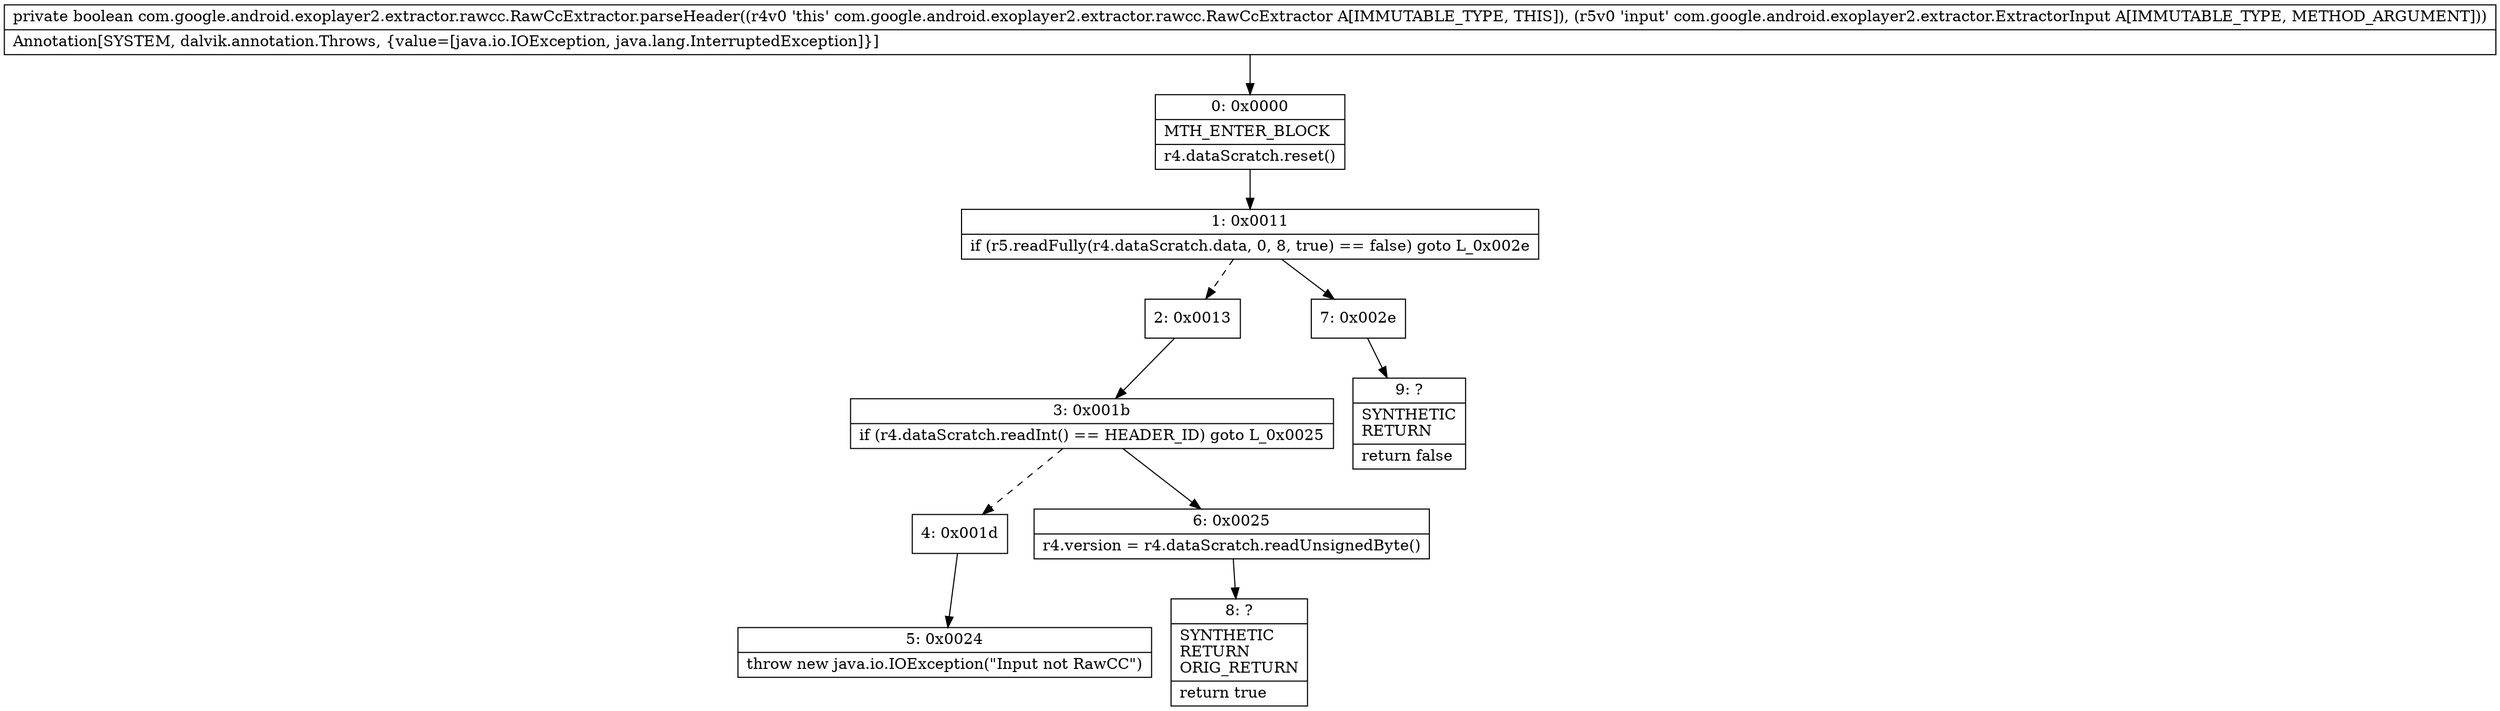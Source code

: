digraph "CFG forcom.google.android.exoplayer2.extractor.rawcc.RawCcExtractor.parseHeader(Lcom\/google\/android\/exoplayer2\/extractor\/ExtractorInput;)Z" {
Node_0 [shape=record,label="{0\:\ 0x0000|MTH_ENTER_BLOCK\l|r4.dataScratch.reset()\l}"];
Node_1 [shape=record,label="{1\:\ 0x0011|if (r5.readFully(r4.dataScratch.data, 0, 8, true) == false) goto L_0x002e\l}"];
Node_2 [shape=record,label="{2\:\ 0x0013}"];
Node_3 [shape=record,label="{3\:\ 0x001b|if (r4.dataScratch.readInt() == HEADER_ID) goto L_0x0025\l}"];
Node_4 [shape=record,label="{4\:\ 0x001d}"];
Node_5 [shape=record,label="{5\:\ 0x0024|throw new java.io.IOException(\"Input not RawCC\")\l}"];
Node_6 [shape=record,label="{6\:\ 0x0025|r4.version = r4.dataScratch.readUnsignedByte()\l}"];
Node_7 [shape=record,label="{7\:\ 0x002e}"];
Node_8 [shape=record,label="{8\:\ ?|SYNTHETIC\lRETURN\lORIG_RETURN\l|return true\l}"];
Node_9 [shape=record,label="{9\:\ ?|SYNTHETIC\lRETURN\l|return false\l}"];
MethodNode[shape=record,label="{private boolean com.google.android.exoplayer2.extractor.rawcc.RawCcExtractor.parseHeader((r4v0 'this' com.google.android.exoplayer2.extractor.rawcc.RawCcExtractor A[IMMUTABLE_TYPE, THIS]), (r5v0 'input' com.google.android.exoplayer2.extractor.ExtractorInput A[IMMUTABLE_TYPE, METHOD_ARGUMENT]))  | Annotation[SYSTEM, dalvik.annotation.Throws, \{value=[java.io.IOException, java.lang.InterruptedException]\}]\l}"];
MethodNode -> Node_0;
Node_0 -> Node_1;
Node_1 -> Node_2[style=dashed];
Node_1 -> Node_7;
Node_2 -> Node_3;
Node_3 -> Node_4[style=dashed];
Node_3 -> Node_6;
Node_4 -> Node_5;
Node_6 -> Node_8;
Node_7 -> Node_9;
}

